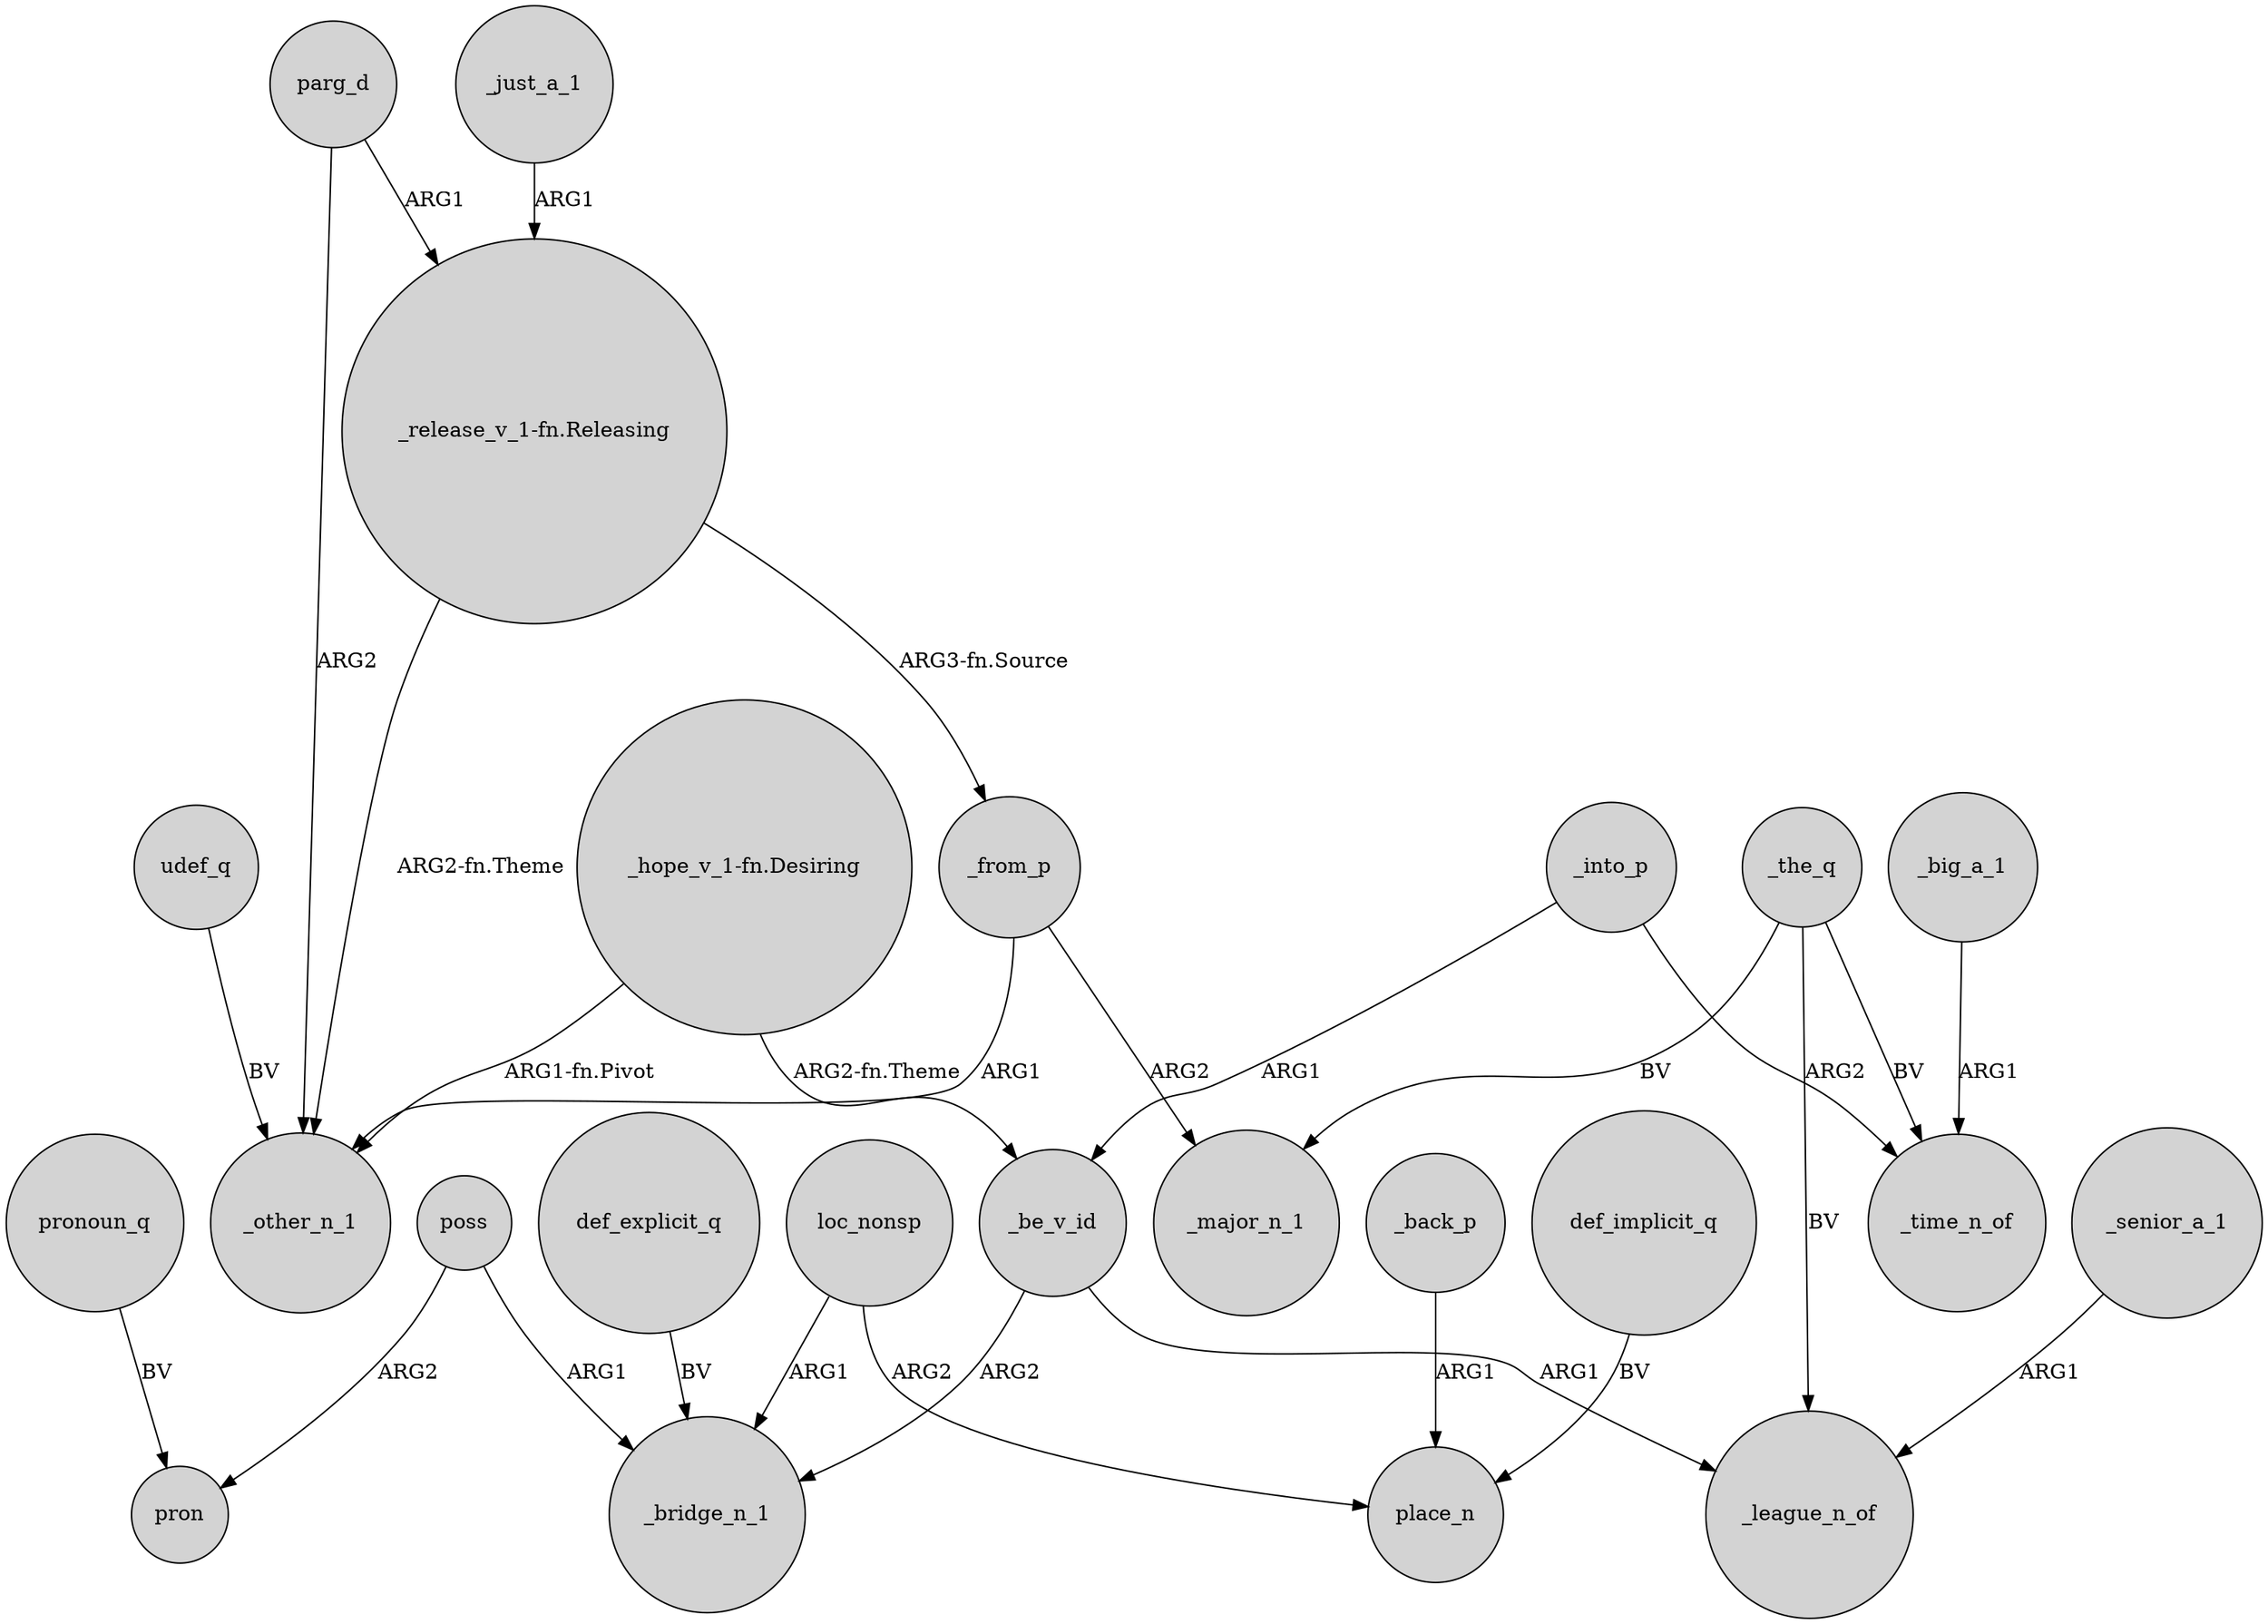 digraph {
	node [shape=circle style=filled]
	"_hope_v_1-fn.Desiring" -> _be_v_id [label="ARG2-fn.Theme"]
	parg_d -> _other_n_1 [label=ARG2]
	_be_v_id -> _bridge_n_1 [label=ARG2]
	poss -> pron [label=ARG2]
	"_release_v_1-fn.Releasing" -> _from_p [label="ARG3-fn.Source"]
	poss -> _bridge_n_1 [label=ARG1]
	parg_d -> "_release_v_1-fn.Releasing" [label=ARG1]
	def_implicit_q -> place_n [label=BV]
	_the_q -> _league_n_of [label=BV]
	udef_q -> _other_n_1 [label=BV]
	_the_q -> _major_n_1 [label=BV]
	pronoun_q -> pron [label=BV]
	_the_q -> _time_n_of [label=BV]
	_just_a_1 -> "_release_v_1-fn.Releasing" [label=ARG1]
	"_release_v_1-fn.Releasing" -> _other_n_1 [label="ARG2-fn.Theme"]
	"_hope_v_1-fn.Desiring" -> _other_n_1 [label="ARG1-fn.Pivot"]
	_big_a_1 -> _time_n_of [label=ARG1]
	_from_p -> _other_n_1 [label=ARG1]
	_senior_a_1 -> _league_n_of [label=ARG1]
	def_explicit_q -> _bridge_n_1 [label=BV]
	loc_nonsp -> place_n [label=ARG2]
	_back_p -> place_n [label=ARG1]
	_into_p -> _time_n_of [label=ARG2]
	loc_nonsp -> _bridge_n_1 [label=ARG1]
	_be_v_id -> _league_n_of [label=ARG1]
	_from_p -> _major_n_1 [label=ARG2]
	_into_p -> _be_v_id [label=ARG1]
}
